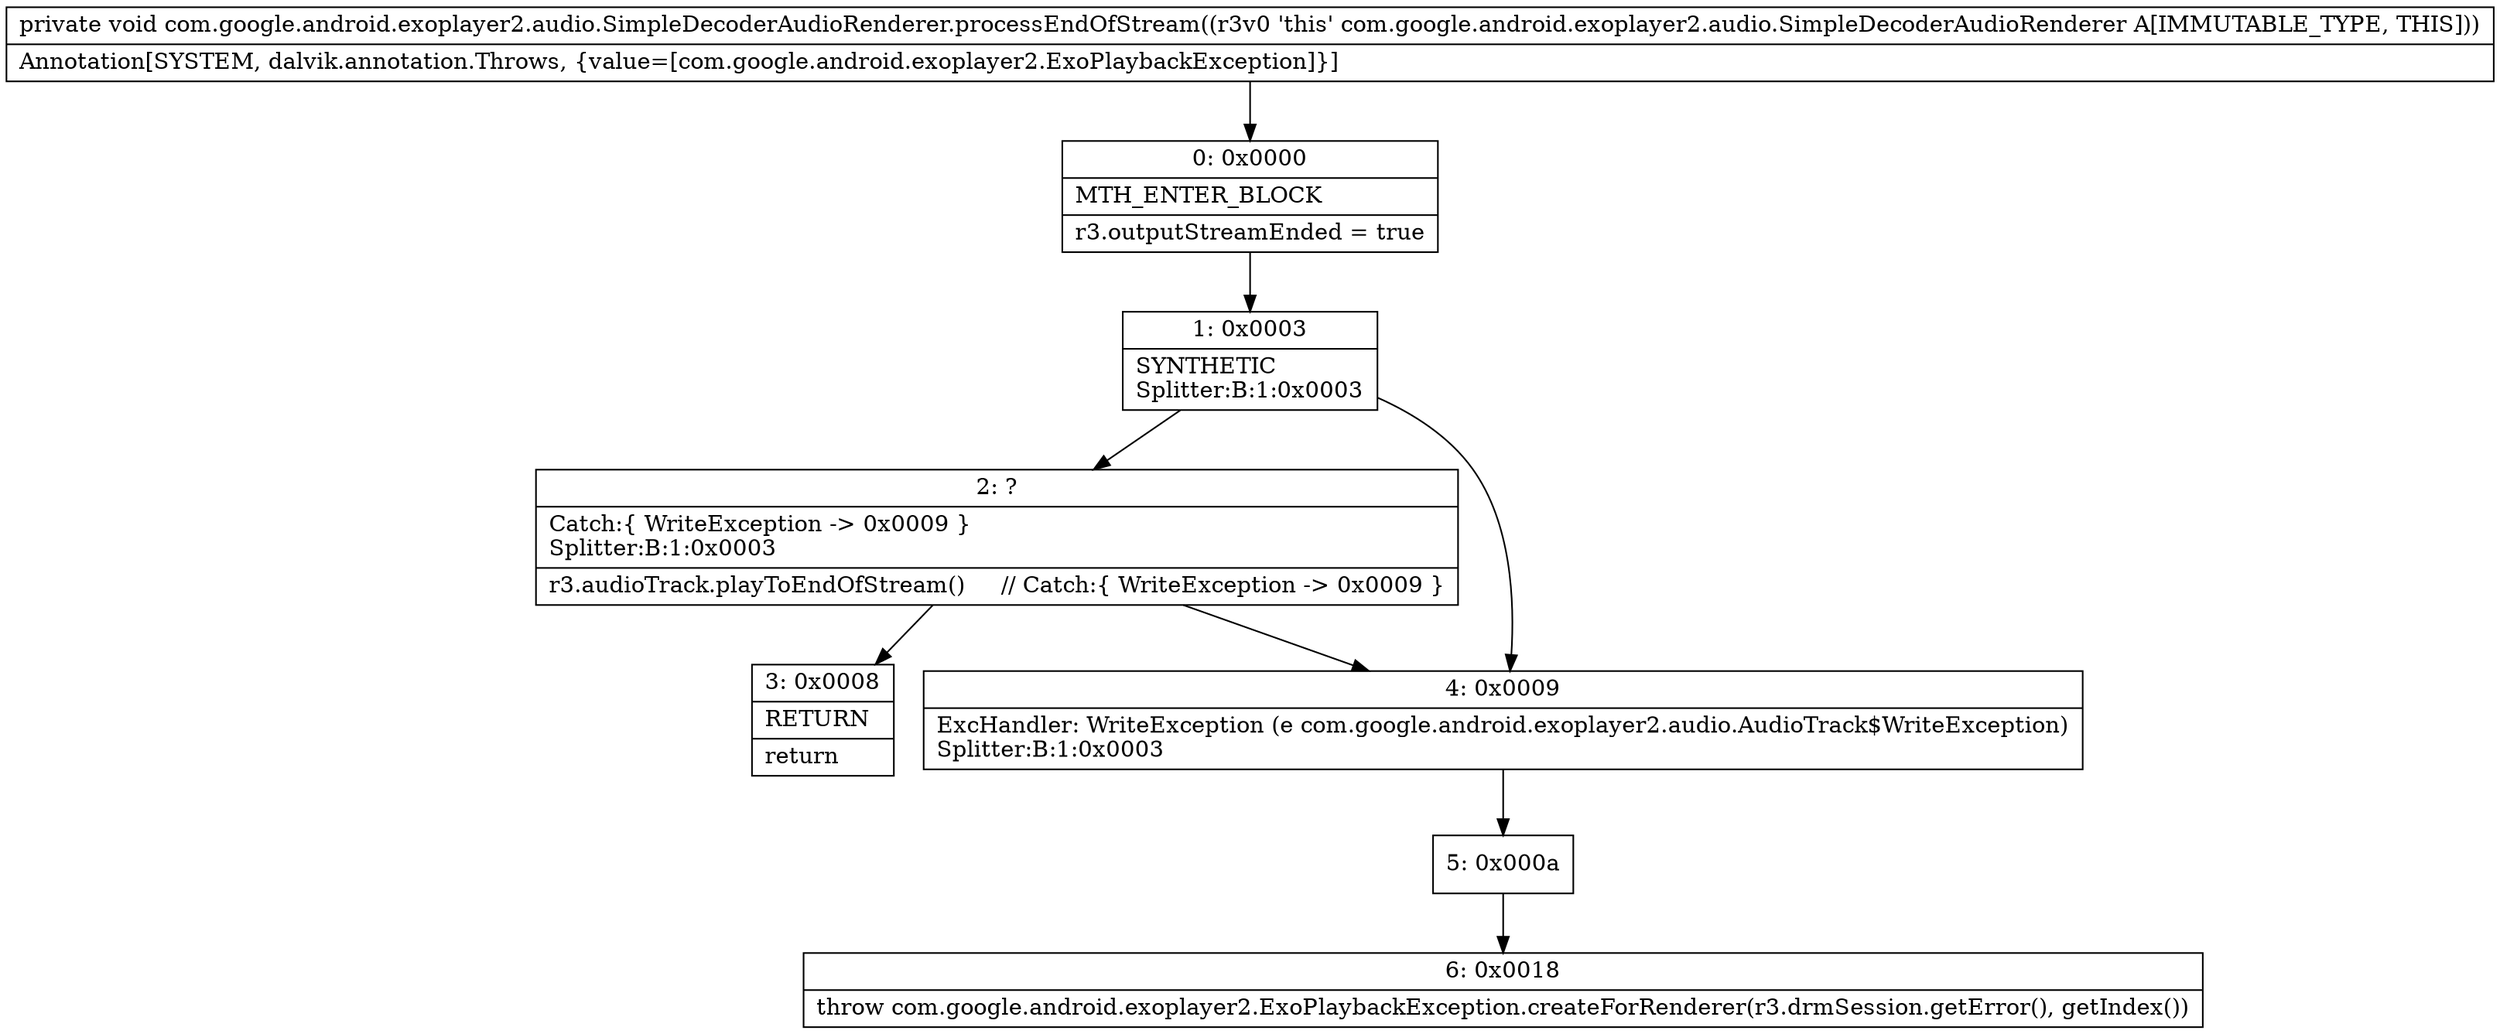 digraph "CFG forcom.google.android.exoplayer2.audio.SimpleDecoderAudioRenderer.processEndOfStream()V" {
Node_0 [shape=record,label="{0\:\ 0x0000|MTH_ENTER_BLOCK\l|r3.outputStreamEnded = true\l}"];
Node_1 [shape=record,label="{1\:\ 0x0003|SYNTHETIC\lSplitter:B:1:0x0003\l}"];
Node_2 [shape=record,label="{2\:\ ?|Catch:\{ WriteException \-\> 0x0009 \}\lSplitter:B:1:0x0003\l|r3.audioTrack.playToEndOfStream()     \/\/ Catch:\{ WriteException \-\> 0x0009 \}\l}"];
Node_3 [shape=record,label="{3\:\ 0x0008|RETURN\l|return\l}"];
Node_4 [shape=record,label="{4\:\ 0x0009|ExcHandler: WriteException (e com.google.android.exoplayer2.audio.AudioTrack$WriteException)\lSplitter:B:1:0x0003\l}"];
Node_5 [shape=record,label="{5\:\ 0x000a}"];
Node_6 [shape=record,label="{6\:\ 0x0018|throw com.google.android.exoplayer2.ExoPlaybackException.createForRenderer(r3.drmSession.getError(), getIndex())\l}"];
MethodNode[shape=record,label="{private void com.google.android.exoplayer2.audio.SimpleDecoderAudioRenderer.processEndOfStream((r3v0 'this' com.google.android.exoplayer2.audio.SimpleDecoderAudioRenderer A[IMMUTABLE_TYPE, THIS]))  | Annotation[SYSTEM, dalvik.annotation.Throws, \{value=[com.google.android.exoplayer2.ExoPlaybackException]\}]\l}"];
MethodNode -> Node_0;
Node_0 -> Node_1;
Node_1 -> Node_2;
Node_1 -> Node_4;
Node_2 -> Node_3;
Node_2 -> Node_4;
Node_4 -> Node_5;
Node_5 -> Node_6;
}

